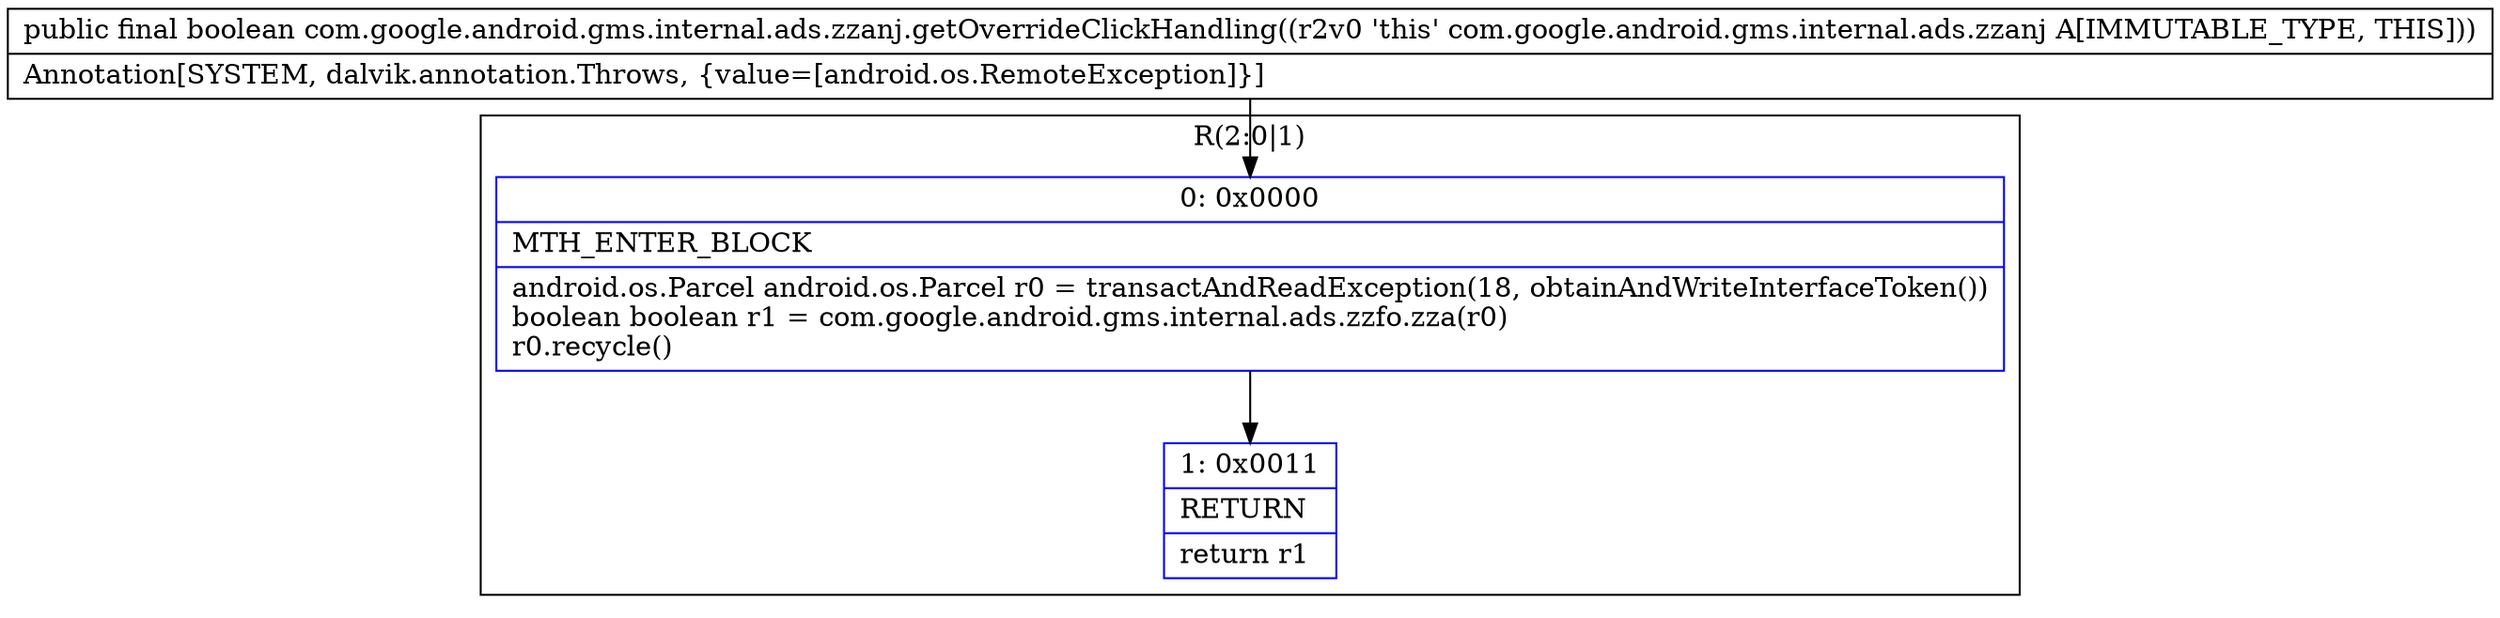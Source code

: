 digraph "CFG forcom.google.android.gms.internal.ads.zzanj.getOverrideClickHandling()Z" {
subgraph cluster_Region_383937268 {
label = "R(2:0|1)";
node [shape=record,color=blue];
Node_0 [shape=record,label="{0\:\ 0x0000|MTH_ENTER_BLOCK\l|android.os.Parcel android.os.Parcel r0 = transactAndReadException(18, obtainAndWriteInterfaceToken())\lboolean boolean r1 = com.google.android.gms.internal.ads.zzfo.zza(r0)\lr0.recycle()\l}"];
Node_1 [shape=record,label="{1\:\ 0x0011|RETURN\l|return r1\l}"];
}
MethodNode[shape=record,label="{public final boolean com.google.android.gms.internal.ads.zzanj.getOverrideClickHandling((r2v0 'this' com.google.android.gms.internal.ads.zzanj A[IMMUTABLE_TYPE, THIS]))  | Annotation[SYSTEM, dalvik.annotation.Throws, \{value=[android.os.RemoteException]\}]\l}"];
MethodNode -> Node_0;
Node_0 -> Node_1;
}

